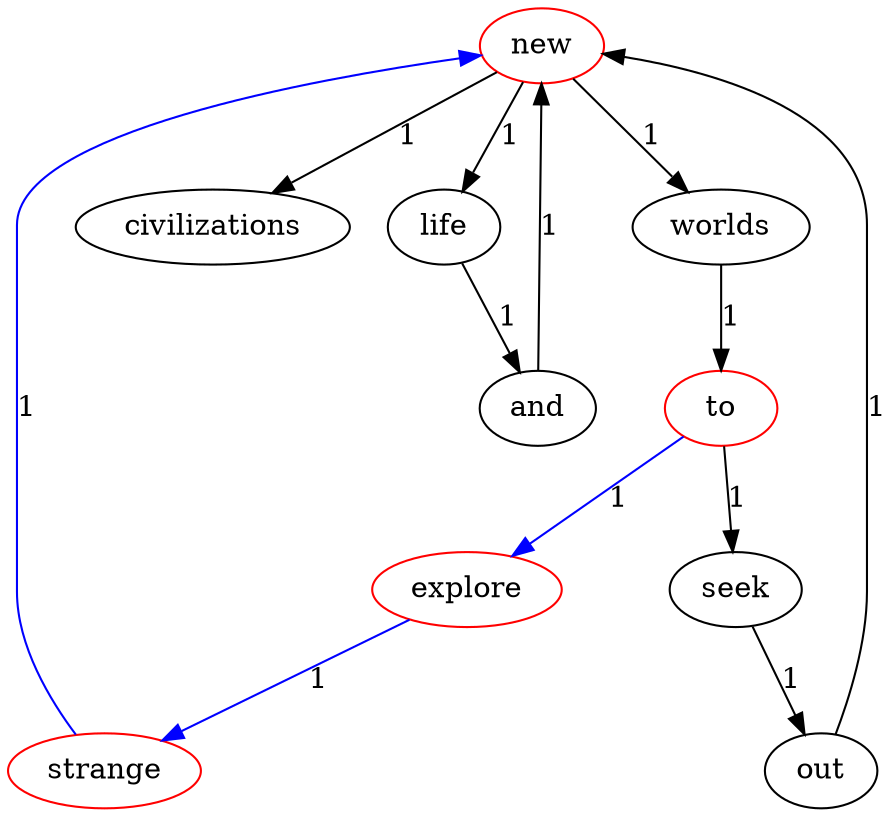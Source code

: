digraph G{
new [color=red];
worlds;
explore [color=red];
and;
to [color=red];
civilizations;
seek;
life;
strange [color=red];
out;
new->worlds[label=1];
new->civilizations[label=1];
new->life[label=1];
worlds->to[label=1];
explore->strange[label=1, color=blue];
and->new[label=1];
to->explore[label=1, color=blue];
to->seek[label=1];
seek->out[label=1];
strange->new[label=1, color=blue];
life->and[label=1];
out->new[label=1];
}
